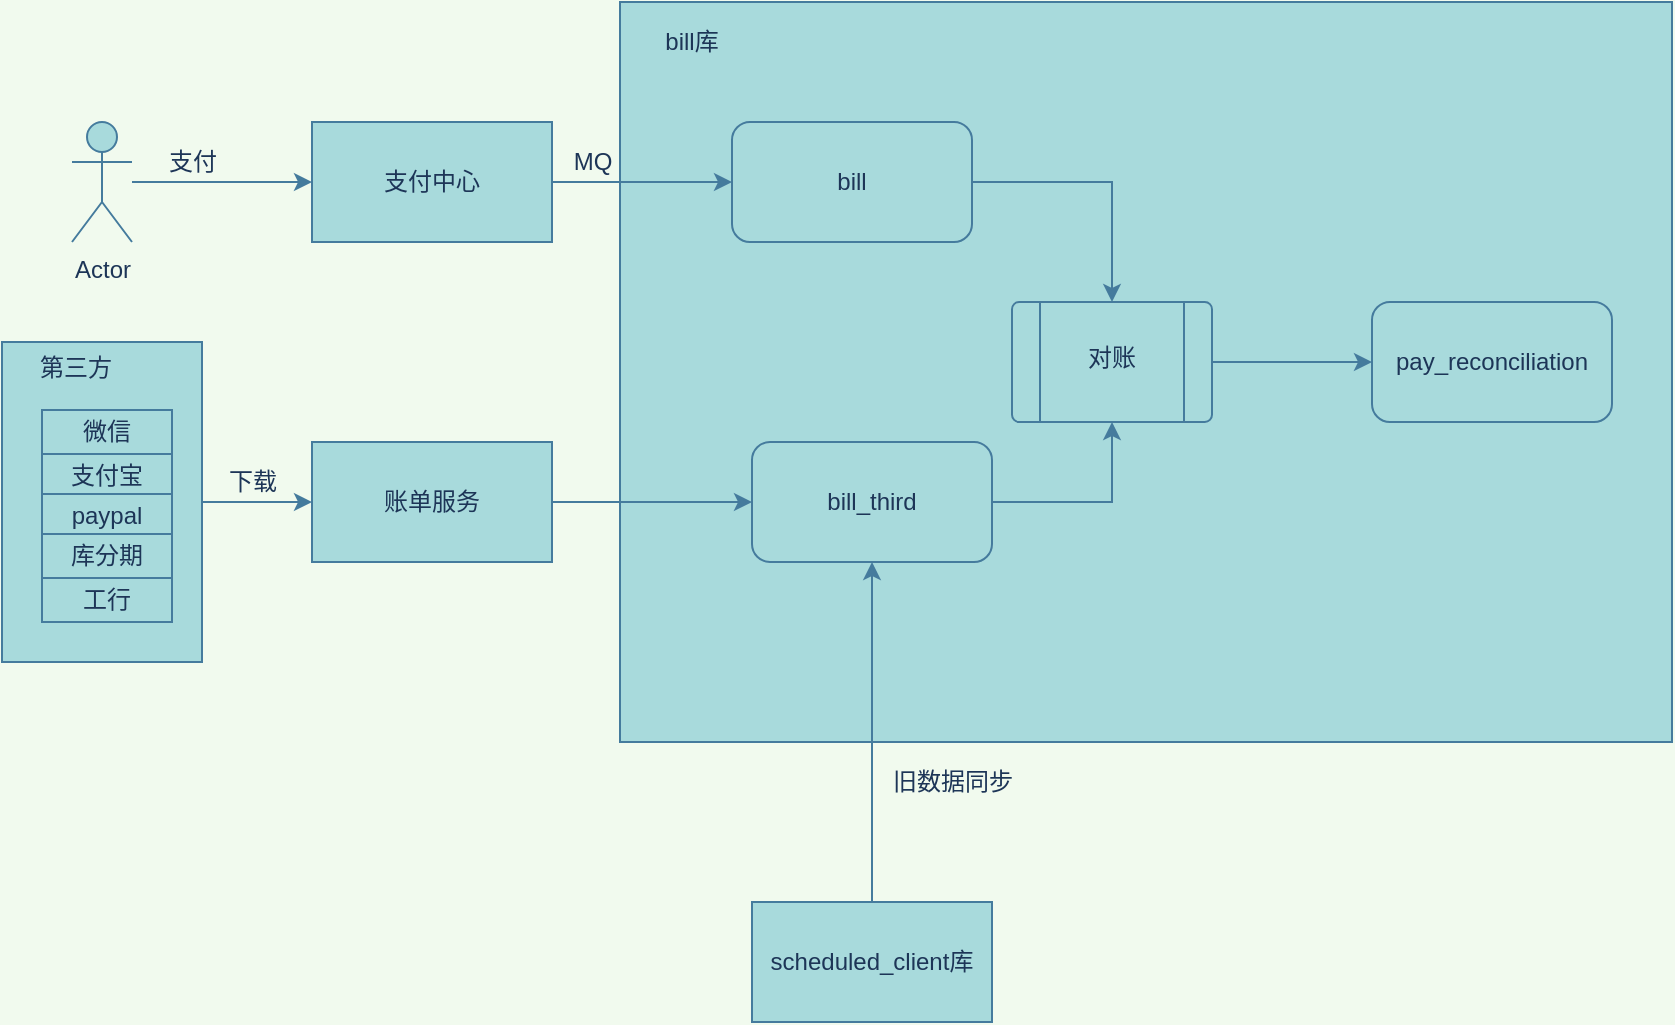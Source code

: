 <mxfile version="14.1.8" type="device"><diagram id="gIQnQCWaGbDiTqH1WQZr" name="第 1 页"><mxGraphModel dx="1933" dy="997" grid="1" gridSize="10" guides="1" tooltips="1" connect="1" arrows="1" fold="1" page="1" pageScale="1" pageWidth="827" pageHeight="1169" background="#F1FAEE" math="0" shadow="0"><root><mxCell id="0"/><mxCell id="1" parent="0"/><mxCell id="IT19PpStzRiMANov8vKZ-43" style="edgeStyle=orthogonalEdgeStyle;rounded=0;orthogonalLoop=1;jettySize=auto;html=1;entryX=0;entryY=0.5;entryDx=0;entryDy=0;labelBackgroundColor=#F1FAEE;strokeColor=#457B9D;fontColor=#1D3557;" edge="1" parent="1" source="IT19PpStzRiMANov8vKZ-40" target="IT19PpStzRiMANov8vKZ-10"><mxGeometry relative="1" as="geometry"/></mxCell><mxCell id="IT19PpStzRiMANov8vKZ-40" value="" style="rounded=0;whiteSpace=wrap;html=1;fillColor=#A8DADC;strokeColor=#457B9D;fontColor=#1D3557;" vertex="1" parent="1"><mxGeometry x="-265" y="440" width="100" height="160" as="geometry"/></mxCell><mxCell id="IT19PpStzRiMANov8vKZ-11" value="" style="rounded=0;whiteSpace=wrap;html=1;fillColor=#A8DADC;strokeColor=#457B9D;fontColor=#1D3557;" vertex="1" parent="1"><mxGeometry x="44" y="270" width="526" height="370" as="geometry"/></mxCell><mxCell id="IT19PpStzRiMANov8vKZ-14" style="edgeStyle=orthogonalEdgeStyle;rounded=0;orthogonalLoop=1;jettySize=auto;html=1;entryX=0;entryY=0.5;entryDx=0;entryDy=0;labelBackgroundColor=#F1FAEE;strokeColor=#457B9D;fontColor=#1D3557;" edge="1" parent="1" source="IT19PpStzRiMANov8vKZ-9" target="IT19PpStzRiMANov8vKZ-12"><mxGeometry relative="1" as="geometry"/></mxCell><mxCell id="IT19PpStzRiMANov8vKZ-9" value="&lt;span&gt;支付中心&lt;/span&gt;" style="rounded=0;whiteSpace=wrap;html=1;fillColor=#A8DADC;strokeColor=#457B9D;fontColor=#1D3557;" vertex="1" parent="1"><mxGeometry x="-110" y="330" width="120" height="60" as="geometry"/></mxCell><mxCell id="IT19PpStzRiMANov8vKZ-15" style="edgeStyle=orthogonalEdgeStyle;rounded=0;orthogonalLoop=1;jettySize=auto;html=1;entryX=0;entryY=0.5;entryDx=0;entryDy=0;labelBackgroundColor=#F1FAEE;strokeColor=#457B9D;fontColor=#1D3557;" edge="1" parent="1" source="IT19PpStzRiMANov8vKZ-10" target="IT19PpStzRiMANov8vKZ-13"><mxGeometry relative="1" as="geometry"/></mxCell><mxCell id="IT19PpStzRiMANov8vKZ-10" value="&lt;span&gt;账单服务&lt;/span&gt;" style="rounded=0;whiteSpace=wrap;html=1;fillColor=#A8DADC;strokeColor=#457B9D;fontColor=#1D3557;" vertex="1" parent="1"><mxGeometry x="-110" y="490" width="120" height="60" as="geometry"/></mxCell><mxCell id="IT19PpStzRiMANov8vKZ-22" style="edgeStyle=orthogonalEdgeStyle;rounded=0;orthogonalLoop=1;jettySize=auto;html=1;entryX=0.5;entryY=0;entryDx=0;entryDy=0;labelBackgroundColor=#F1FAEE;strokeColor=#457B9D;fontColor=#1D3557;" edge="1" parent="1" source="IT19PpStzRiMANov8vKZ-12" target="IT19PpStzRiMANov8vKZ-21"><mxGeometry relative="1" as="geometry"/></mxCell><mxCell id="IT19PpStzRiMANov8vKZ-12" value="bill" style="rounded=1;whiteSpace=wrap;html=1;fillColor=#A8DADC;strokeColor=#457B9D;fontColor=#1D3557;" vertex="1" parent="1"><mxGeometry x="100" y="330" width="120" height="60" as="geometry"/></mxCell><mxCell id="IT19PpStzRiMANov8vKZ-23" style="edgeStyle=orthogonalEdgeStyle;rounded=0;orthogonalLoop=1;jettySize=auto;html=1;entryX=0.5;entryY=1;entryDx=0;entryDy=0;labelBackgroundColor=#F1FAEE;strokeColor=#457B9D;fontColor=#1D3557;" edge="1" parent="1" source="IT19PpStzRiMANov8vKZ-13" target="IT19PpStzRiMANov8vKZ-21"><mxGeometry relative="1" as="geometry"/></mxCell><mxCell id="IT19PpStzRiMANov8vKZ-13" value="bill_third" style="rounded=1;whiteSpace=wrap;html=1;fillColor=#A8DADC;strokeColor=#457B9D;fontColor=#1D3557;" vertex="1" parent="1"><mxGeometry x="110" y="490" width="120" height="60" as="geometry"/></mxCell><mxCell id="IT19PpStzRiMANov8vKZ-17" style="edgeStyle=orthogonalEdgeStyle;rounded=0;orthogonalLoop=1;jettySize=auto;html=1;labelBackgroundColor=#F1FAEE;strokeColor=#457B9D;fontColor=#1D3557;" edge="1" parent="1" source="IT19PpStzRiMANov8vKZ-16" target="IT19PpStzRiMANov8vKZ-13"><mxGeometry relative="1" as="geometry"/></mxCell><mxCell id="IT19PpStzRiMANov8vKZ-16" value="scheduled_client库" style="rounded=0;whiteSpace=wrap;html=1;fillColor=#A8DADC;strokeColor=#457B9D;fontColor=#1D3557;" vertex="1" parent="1"><mxGeometry x="110" y="720" width="120" height="60" as="geometry"/></mxCell><mxCell id="IT19PpStzRiMANov8vKZ-18" value="pay_reconciliation" style="rounded=1;whiteSpace=wrap;html=1;fillColor=#A8DADC;strokeColor=#457B9D;fontColor=#1D3557;" vertex="1" parent="1"><mxGeometry x="420" y="420" width="120" height="60" as="geometry"/></mxCell><mxCell id="IT19PpStzRiMANov8vKZ-19" value="bill库" style="text;html=1;strokeColor=none;fillColor=none;align=center;verticalAlign=middle;whiteSpace=wrap;rounded=0;fontColor=#1D3557;" vertex="1" parent="1"><mxGeometry x="60" y="280" width="40" height="20" as="geometry"/></mxCell><mxCell id="IT19PpStzRiMANov8vKZ-25" style="edgeStyle=orthogonalEdgeStyle;rounded=0;orthogonalLoop=1;jettySize=auto;html=1;labelBackgroundColor=#F1FAEE;strokeColor=#457B9D;fontColor=#1D3557;" edge="1" parent="1" source="IT19PpStzRiMANov8vKZ-21" target="IT19PpStzRiMANov8vKZ-18"><mxGeometry relative="1" as="geometry"/></mxCell><mxCell id="IT19PpStzRiMANov8vKZ-21" value="" style="verticalLabelPosition=bottom;verticalAlign=top;html=1;shape=process;whiteSpace=wrap;rounded=1;size=0.14;arcSize=6;fillColor=#A8DADC;strokeColor=#457B9D;fontColor=#1D3557;" vertex="1" parent="1"><mxGeometry x="240" y="420" width="100" height="60" as="geometry"/></mxCell><mxCell id="IT19PpStzRiMANov8vKZ-26" value="对账" style="text;html=1;strokeColor=none;fillColor=none;align=center;verticalAlign=middle;whiteSpace=wrap;rounded=0;fontColor=#1D3557;" vertex="1" parent="1"><mxGeometry x="270" y="438" width="40" height="20" as="geometry"/></mxCell><mxCell id="IT19PpStzRiMANov8vKZ-27" value="旧数据同步" style="text;html=1;align=center;verticalAlign=middle;resizable=0;points=[];autosize=1;fontColor=#1D3557;" vertex="1" parent="1"><mxGeometry x="170" y="650" width="80" height="20" as="geometry"/></mxCell><mxCell id="IT19PpStzRiMANov8vKZ-28" value="MQ" style="text;html=1;align=center;verticalAlign=middle;resizable=0;points=[];autosize=1;fontColor=#1D3557;" vertex="1" parent="1"><mxGeometry x="15" y="340" width="30" height="20" as="geometry"/></mxCell><mxCell id="IT19PpStzRiMANov8vKZ-33" value="" style="edgeStyle=orthogonalEdgeStyle;rounded=0;orthogonalLoop=1;jettySize=auto;html=1;labelBackgroundColor=#F1FAEE;strokeColor=#457B9D;fontColor=#1D3557;" edge="1" parent="1" source="IT19PpStzRiMANov8vKZ-32" target="IT19PpStzRiMANov8vKZ-9"><mxGeometry relative="1" as="geometry"/></mxCell><mxCell id="IT19PpStzRiMANov8vKZ-32" value="Actor" style="shape=umlActor;verticalLabelPosition=bottom;verticalAlign=top;html=1;outlineConnect=0;fillColor=#A8DADC;strokeColor=#457B9D;fontColor=#1D3557;" vertex="1" parent="1"><mxGeometry x="-230" y="330" width="30" height="60" as="geometry"/></mxCell><mxCell id="IT19PpStzRiMANov8vKZ-34" value="支付" style="text;html=1;align=center;verticalAlign=middle;resizable=0;points=[];autosize=1;fontColor=#1D3557;" vertex="1" parent="1"><mxGeometry x="-190" y="340" width="40" height="20" as="geometry"/></mxCell><mxCell id="IT19PpStzRiMANov8vKZ-35" value="微信" style="rounded=0;whiteSpace=wrap;html=1;fillColor=#A8DADC;strokeColor=#457B9D;fontColor=#1D3557;" vertex="1" parent="1"><mxGeometry x="-245" y="474" width="65" height="22" as="geometry"/></mxCell><mxCell id="IT19PpStzRiMANov8vKZ-36" value="支付宝" style="rounded=0;whiteSpace=wrap;html=1;fillColor=#A8DADC;strokeColor=#457B9D;fontColor=#1D3557;" vertex="1" parent="1"><mxGeometry x="-245" y="496" width="65" height="22" as="geometry"/></mxCell><mxCell id="IT19PpStzRiMANov8vKZ-37" value="paypal" style="rounded=0;whiteSpace=wrap;html=1;fillColor=#A8DADC;strokeColor=#457B9D;fontColor=#1D3557;" vertex="1" parent="1"><mxGeometry x="-245" y="516" width="65" height="22" as="geometry"/></mxCell><mxCell id="IT19PpStzRiMANov8vKZ-38" value="库分期" style="rounded=0;whiteSpace=wrap;html=1;fillColor=#A8DADC;strokeColor=#457B9D;fontColor=#1D3557;" vertex="1" parent="1"><mxGeometry x="-245" y="536" width="65" height="22" as="geometry"/></mxCell><mxCell id="IT19PpStzRiMANov8vKZ-39" value="工行" style="rounded=0;whiteSpace=wrap;html=1;fillColor=#A8DADC;strokeColor=#457B9D;fontColor=#1D3557;" vertex="1" parent="1"><mxGeometry x="-245" y="558" width="65" height="22" as="geometry"/></mxCell><mxCell id="IT19PpStzRiMANov8vKZ-42" value="第三方" style="text;html=1;strokeColor=none;fillColor=none;align=center;verticalAlign=middle;whiteSpace=wrap;rounded=0;fontColor=#1D3557;" vertex="1" parent="1"><mxGeometry x="-248" y="443" width="40" height="20" as="geometry"/></mxCell><mxCell id="IT19PpStzRiMANov8vKZ-44" value="下载" style="text;html=1;align=center;verticalAlign=middle;resizable=0;points=[];autosize=1;fontColor=#1D3557;" vertex="1" parent="1"><mxGeometry x="-160" y="500" width="40" height="20" as="geometry"/></mxCell></root></mxGraphModel></diagram></mxfile>